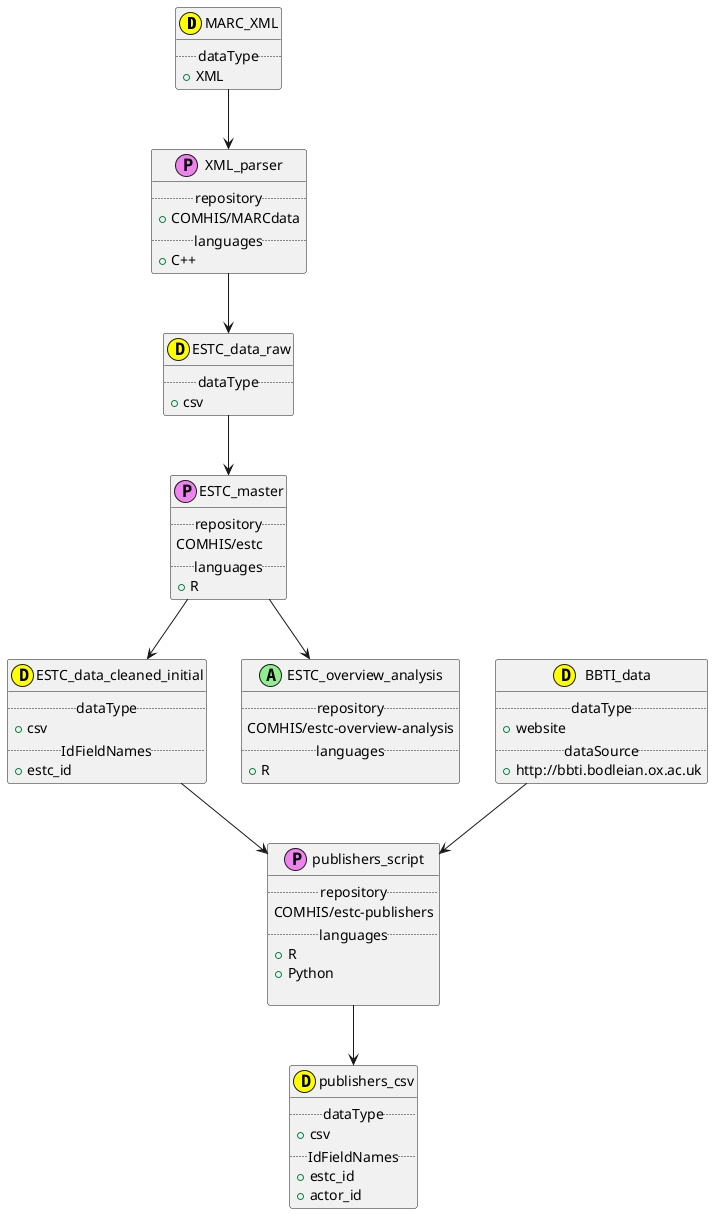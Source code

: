 @startuml
' the image is built with https://github.com/jvantuyl/sublime_diagram_plugin
' sublimeText -plugin
' below code is PlantUML -standard (http://plantuml.com/)
' alt-m to build

class MARC_XML << (D,yellow) >> {
    .. dataType ..
    + XML
}
class ESTC_data_raw << (D,yellow) >> {
    .. dataType ..
    + csv
}
class ESTC_data_cleaned_initial << (D,yellow) >> {
    .. dataType ..
    + csv
    .. IdFieldNames ..
    + estc_id
}
class publishers_csv << (D,yellow) >> {
    .. dataType ..
    + csv
    .. IdFieldNames ..
    + estc_id
    + actor_id
}
class BBTI_data << (D,yellow) >> {
    .. dataType ..
    + website
    .. dataSource ..
    + http://bbti.bodleian.ox.ac.uk
}


class XML_parser << (P,violet) >> {
    .. repository ..
    + COMHIS/MARCdata
    .. languages ..
    + C++
}
class ESTC_master << (P,violet) >> {
    .. repository ..
    COMHIS/estc
    .. languages ..
    + R
}
class publishers_script << (P,violet) >> {
    .. repository ..
    COMHIS/estc-publishers
    .. languages ..
    + R
    + Python

}
class ESTC_overview_analysis << (A,lightgreen) >> {
    .. repository ..
    COMHIS/estc-overview-analysis
    .. languages ..
    + R
}


MARC_XML --> XML_parser
XML_parser --> ESTC_data_raw
ESTC_data_raw --> ESTC_master
ESTC_master --> ESTC_data_cleaned_initial
ESTC_data_cleaned_initial --> publishers_script
BBTI_data --> publishers_script
publishers_script --> publishers_csv
ESTC_master --> ESTC_overview_analysis


hide empty members
' hide circle
@enduml
